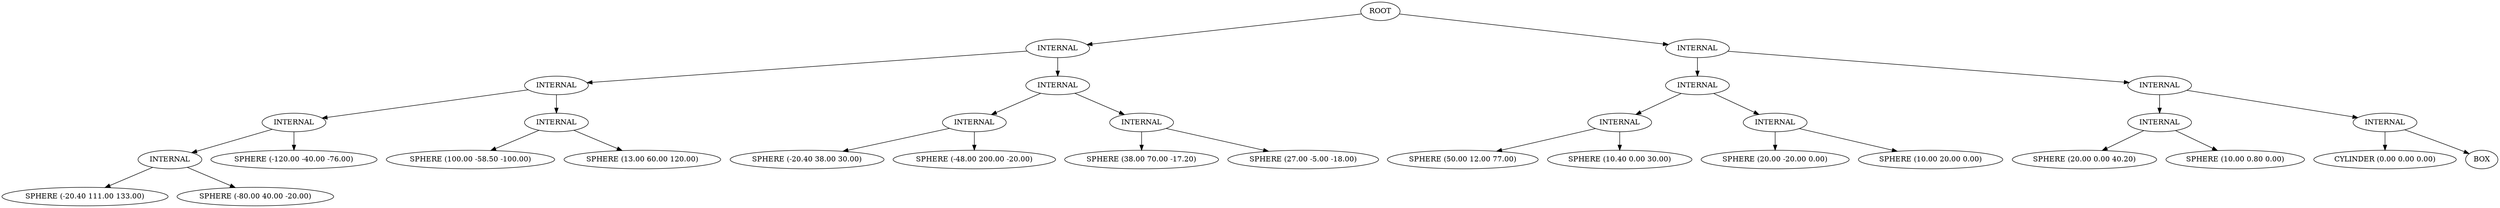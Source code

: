 digraph BVH {
	"0x558ea69d27f0" [label="ROOT"];
	"0x558ea69d27f0" -> "0x558ea69d17f0";
	"0x558ea69d17f0" [label="INTERNAL"];
	"0x558ea69d17f0" -> "0x558ea69d0ff0";
	"0x558ea69d0ff0" [label="INTERNAL"];
	"0x558ea69d0ff0" -> "0x558ea69d0bf0";
	"0x558ea69d0bf0" [label="INTERNAL"];
	"0x558ea69d0bf0" -> "0x558ea69d09f0";
	"0x558ea69d09f0" [label="INTERNAL"];
	"0x558ea69d09f0" -> "0x558ea69d07f0";
	"0x558ea69d07f0" [label="SPHERE (-20.40 111.00 133.00)"];
	"0x558ea69d09f0" -> "0x558ea69d08f0";
	"0x558ea69d08f0" [label="SPHERE (-80.00 40.00 -20.00)"];
	"0x558ea69d0bf0" -> "0x558ea69d0af0";
	"0x558ea69d0af0" [label="SPHERE (-120.00 -40.00 -76.00)"];
	"0x558ea69d0ff0" -> "0x558ea69d0ef0";
	"0x558ea69d0ef0" [label="INTERNAL"];
	"0x558ea69d0ef0" -> "0x558ea69d0cf0";
	"0x558ea69d0cf0" [label="SPHERE (100.00 -58.50 -100.00)"];
	"0x558ea69d0ef0" -> "0x558ea69d0df0";
	"0x558ea69d0df0" [label="SPHERE (13.00 60.00 120.00)"];
	"0x558ea69d17f0" -> "0x558ea69d16f0";
	"0x558ea69d16f0" [label="INTERNAL"];
	"0x558ea69d16f0" -> "0x558ea69d12f0";
	"0x558ea69d12f0" [label="INTERNAL"];
	"0x558ea69d12f0" -> "0x558ea69d10f0";
	"0x558ea69d10f0" [label="SPHERE (-20.40 38.00 30.00)"];
	"0x558ea69d12f0" -> "0x558ea69d11f0";
	"0x558ea69d11f0" [label="SPHERE (-48.00 200.00 -20.00)"];
	"0x558ea69d16f0" -> "0x558ea69d15f0";
	"0x558ea69d15f0" [label="INTERNAL"];
	"0x558ea69d15f0" -> "0x558ea69d13f0";
	"0x558ea69d13f0" [label="SPHERE (38.00 70.00 -17.20)"];
	"0x558ea69d15f0" -> "0x558ea69d14f0";
	"0x558ea69d14f0" [label="SPHERE (27.00 -5.00 -18.00)"];
	"0x558ea69d27f0" -> "0x558ea69d26f0";
	"0x558ea69d26f0" [label="INTERNAL"];
	"0x558ea69d26f0" -> "0x558ea69d1ef0";
	"0x558ea69d1ef0" [label="INTERNAL"];
	"0x558ea69d1ef0" -> "0x558ea69d1af0";
	"0x558ea69d1af0" [label="INTERNAL"];
	"0x558ea69d1af0" -> "0x558ea69d18f0";
	"0x558ea69d18f0" [label="SPHERE (50.00 12.00 77.00)"];
	"0x558ea69d1af0" -> "0x558ea69d19f0";
	"0x558ea69d19f0" [label="SPHERE (10.40 0.00 30.00)"];
	"0x558ea69d1ef0" -> "0x558ea69d1df0";
	"0x558ea69d1df0" [label="INTERNAL"];
	"0x558ea69d1df0" -> "0x558ea69d1bf0";
	"0x558ea69d1bf0" [label="SPHERE (20.00 -20.00 0.00)"];
	"0x558ea69d1df0" -> "0x558ea69d1cf0";
	"0x558ea69d1cf0" [label="SPHERE (10.00 20.00 0.00)"];
	"0x558ea69d26f0" -> "0x558ea69d25f0";
	"0x558ea69d25f0" [label="INTERNAL"];
	"0x558ea69d25f0" -> "0x558ea69d21f0";
	"0x558ea69d21f0" [label="INTERNAL"];
	"0x558ea69d21f0" -> "0x558ea69d1ff0";
	"0x558ea69d1ff0" [label="SPHERE (20.00 0.00 40.20)"];
	"0x558ea69d21f0" -> "0x558ea69d20f0";
	"0x558ea69d20f0" [label="SPHERE (10.00 0.80 0.00)"];
	"0x558ea69d25f0" -> "0x558ea69d24f0";
	"0x558ea69d24f0" [label="INTERNAL"];
	"0x558ea69d24f0" -> "0x558ea69d22f0";
	"0x558ea69d22f0" [label="CYLINDER (0.00 0.00 0.00)"];
	"0x558ea69d24f0" -> "0x558ea69d23f0";
	"0x558ea69d23f0" [label="BOX"];
}
